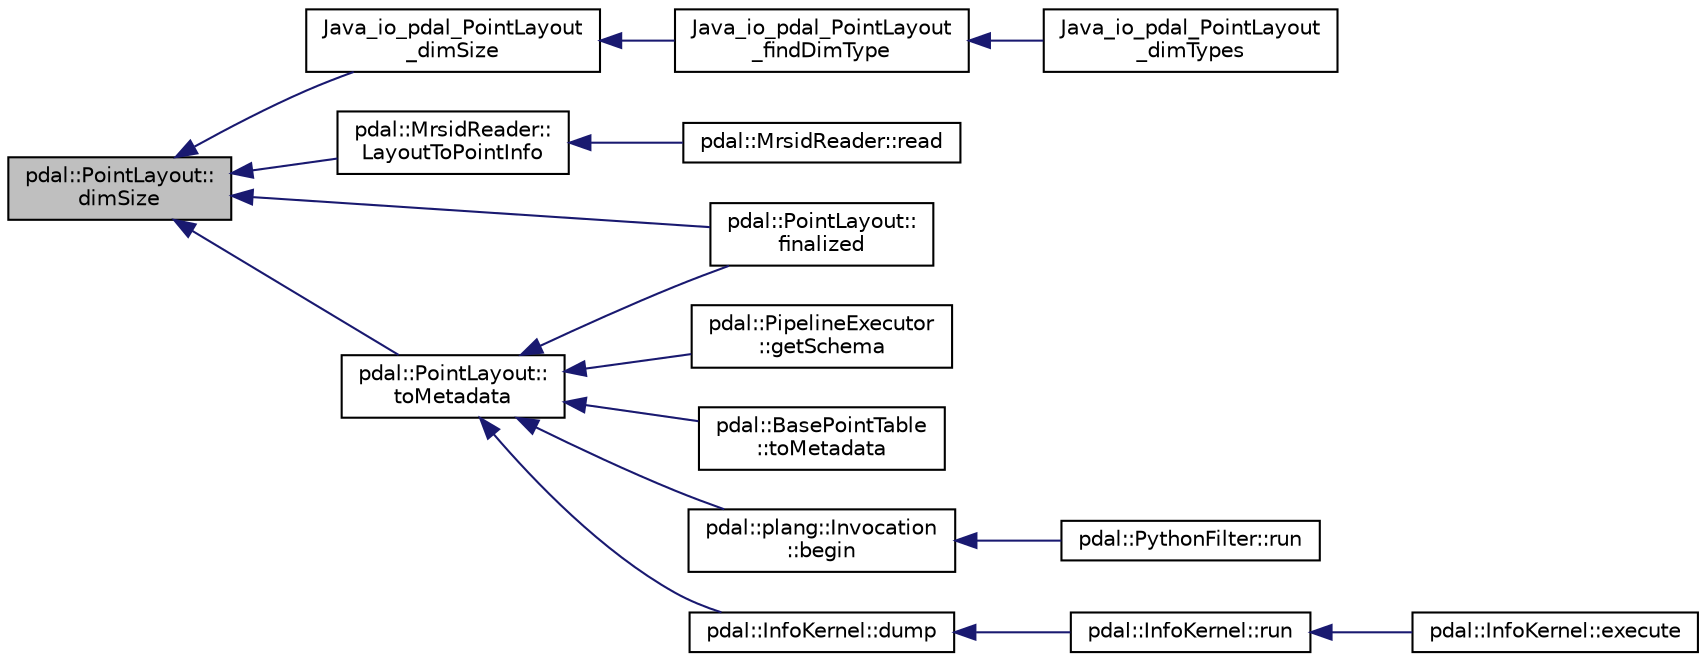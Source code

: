 digraph "pdal::PointLayout::dimSize"
{
  edge [fontname="Helvetica",fontsize="10",labelfontname="Helvetica",labelfontsize="10"];
  node [fontname="Helvetica",fontsize="10",shape=record];
  rankdir="LR";
  Node1 [label="pdal::PointLayout::\ldimSize",height=0.2,width=0.4,color="black", fillcolor="grey75", style="filled", fontcolor="black"];
  Node1 -> Node2 [dir="back",color="midnightblue",fontsize="10",style="solid",fontname="Helvetica"];
  Node2 [label="pdal::PointLayout::\lfinalized",height=0.2,width=0.4,color="black", fillcolor="white", style="filled",URL="$classpdal_1_1PointLayout.html#a41955b0c316d4ae4d34eca8768be2ef9"];
  Node1 -> Node3 [dir="back",color="midnightblue",fontsize="10",style="solid",fontname="Helvetica"];
  Node3 [label="Java_io_pdal_PointLayout\l_dimSize",height=0.2,width=0.4,color="black", fillcolor="white", style="filled",URL="$io__pdal__PointLayout_8cpp.html#ac2fa046570fef5de5b77697956afd918"];
  Node3 -> Node4 [dir="back",color="midnightblue",fontsize="10",style="solid",fontname="Helvetica"];
  Node4 [label="Java_io_pdal_PointLayout\l_findDimType",height=0.2,width=0.4,color="black", fillcolor="white", style="filled",URL="$io__pdal__PointLayout_8cpp.html#a22262f107c6949fdacc3af0a35f1e07c"];
  Node4 -> Node5 [dir="back",color="midnightblue",fontsize="10",style="solid",fontname="Helvetica"];
  Node5 [label="Java_io_pdal_PointLayout\l_dimTypes",height=0.2,width=0.4,color="black", fillcolor="white", style="filled",URL="$io__pdal__PointLayout_8cpp.html#af8f3a3de6a0ef392cba87a2b07e47432"];
  Node1 -> Node6 [dir="back",color="midnightblue",fontsize="10",style="solid",fontname="Helvetica"];
  Node6 [label="pdal::MrsidReader::\lLayoutToPointInfo",height=0.2,width=0.4,color="black", fillcolor="white", style="filled",URL="$classpdal_1_1MrsidReader.html#a44e159ce76d16b35de2ed189d3a58dbe"];
  Node6 -> Node7 [dir="back",color="midnightblue",fontsize="10",style="solid",fontname="Helvetica"];
  Node7 [label="pdal::MrsidReader::read",height=0.2,width=0.4,color="black", fillcolor="white", style="filled",URL="$classpdal_1_1MrsidReader.html#a7b964fee1a83b88b5f2b72f1e2c5ba8e"];
  Node1 -> Node8 [dir="back",color="midnightblue",fontsize="10",style="solid",fontname="Helvetica"];
  Node8 [label="pdal::PointLayout::\ltoMetadata",height=0.2,width=0.4,color="black", fillcolor="white", style="filled",URL="$classpdal_1_1PointLayout.html#a677fc6bf9b31cdbb8d64f57d7e796140"];
  Node8 -> Node9 [dir="back",color="midnightblue",fontsize="10",style="solid",fontname="Helvetica"];
  Node9 [label="pdal::InfoKernel::dump",height=0.2,width=0.4,color="black", fillcolor="white", style="filled",URL="$classpdal_1_1InfoKernel.html#a402cba839f0a07e7d1b5982869ae71c5"];
  Node9 -> Node10 [dir="back",color="midnightblue",fontsize="10",style="solid",fontname="Helvetica"];
  Node10 [label="pdal::InfoKernel::run",height=0.2,width=0.4,color="black", fillcolor="white", style="filled",URL="$classpdal_1_1InfoKernel.html#a507a4fa6aa98127ddc55bb730bcf6a2f"];
  Node10 -> Node11 [dir="back",color="midnightblue",fontsize="10",style="solid",fontname="Helvetica"];
  Node11 [label="pdal::InfoKernel::execute",height=0.2,width=0.4,color="black", fillcolor="white", style="filled",URL="$classpdal_1_1InfoKernel.html#ac8d3f256fa5d844710b25034f4e22eaa"];
  Node8 -> Node12 [dir="back",color="midnightblue",fontsize="10",style="solid",fontname="Helvetica"];
  Node12 [label="pdal::PipelineExecutor\l::getSchema",height=0.2,width=0.4,color="black", fillcolor="white", style="filled",URL="$classpdal_1_1PipelineExecutor.html#a9e29a5c7ed214f566efd7524b11d2ade"];
  Node8 -> Node2 [dir="back",color="midnightblue",fontsize="10",style="solid",fontname="Helvetica"];
  Node8 -> Node13 [dir="back",color="midnightblue",fontsize="10",style="solid",fontname="Helvetica"];
  Node13 [label="pdal::BasePointTable\l::toMetadata",height=0.2,width=0.4,color="black", fillcolor="white", style="filled",URL="$classpdal_1_1BasePointTable.html#af5d3dc0b4de191aa70ad2065cd212ba3"];
  Node8 -> Node14 [dir="back",color="midnightblue",fontsize="10",style="solid",fontname="Helvetica"];
  Node14 [label="pdal::plang::Invocation\l::begin",height=0.2,width=0.4,color="black", fillcolor="white", style="filled",URL="$classpdal_1_1plang_1_1Invocation.html#adfe14b064df9a0d4dcf2d1da8a7cb1d8"];
  Node14 -> Node15 [dir="back",color="midnightblue",fontsize="10",style="solid",fontname="Helvetica"];
  Node15 [label="pdal::PythonFilter::run",height=0.2,width=0.4,color="black", fillcolor="white", style="filled",URL="$classpdal_1_1PythonFilter.html#a237d32f937771c1f5792170606a440be"];
}
